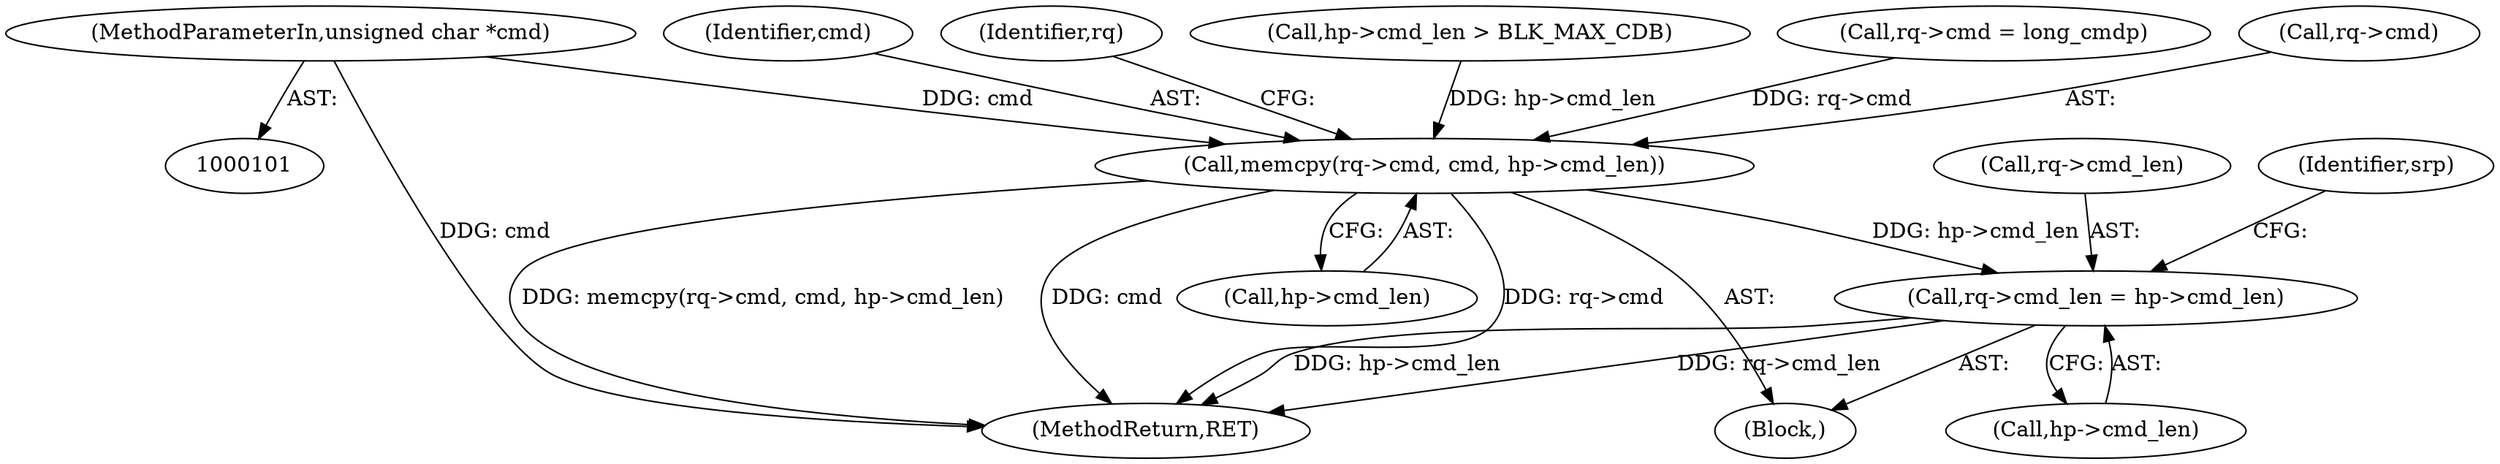 digraph "0_linux_fdc81f45e9f57858da6351836507fbcf1b7583ee@pointer" {
"1000103" [label="(MethodParameterIn,unsigned char *cmd)"];
"1000238" [label="(Call,memcpy(rq->cmd, cmd, hp->cmd_len))"];
"1000246" [label="(Call,rq->cmd_len = hp->cmd_len)"];
"1000247" [label="(Call,rq->cmd_len)"];
"1000246" [label="(Call,rq->cmd_len = hp->cmd_len)"];
"1000228" [label="(Call,hp->cmd_len > BLK_MAX_CDB)"];
"1000255" [label="(Identifier,srp)"];
"1000104" [label="(Block,)"];
"1000507" [label="(MethodReturn,RET)"];
"1000250" [label="(Call,hp->cmd_len)"];
"1000243" [label="(Call,hp->cmd_len)"];
"1000233" [label="(Call,rq->cmd = long_cmdp)"];
"1000238" [label="(Call,memcpy(rq->cmd, cmd, hp->cmd_len))"];
"1000239" [label="(Call,rq->cmd)"];
"1000103" [label="(MethodParameterIn,unsigned char *cmd)"];
"1000242" [label="(Identifier,cmd)"];
"1000248" [label="(Identifier,rq)"];
"1000103" -> "1000101"  [label="AST: "];
"1000103" -> "1000507"  [label="DDG: cmd"];
"1000103" -> "1000238"  [label="DDG: cmd"];
"1000238" -> "1000104"  [label="AST: "];
"1000238" -> "1000243"  [label="CFG: "];
"1000239" -> "1000238"  [label="AST: "];
"1000242" -> "1000238"  [label="AST: "];
"1000243" -> "1000238"  [label="AST: "];
"1000248" -> "1000238"  [label="CFG: "];
"1000238" -> "1000507"  [label="DDG: rq->cmd"];
"1000238" -> "1000507"  [label="DDG: memcpy(rq->cmd, cmd, hp->cmd_len)"];
"1000238" -> "1000507"  [label="DDG: cmd"];
"1000233" -> "1000238"  [label="DDG: rq->cmd"];
"1000228" -> "1000238"  [label="DDG: hp->cmd_len"];
"1000238" -> "1000246"  [label="DDG: hp->cmd_len"];
"1000246" -> "1000104"  [label="AST: "];
"1000246" -> "1000250"  [label="CFG: "];
"1000247" -> "1000246"  [label="AST: "];
"1000250" -> "1000246"  [label="AST: "];
"1000255" -> "1000246"  [label="CFG: "];
"1000246" -> "1000507"  [label="DDG: hp->cmd_len"];
"1000246" -> "1000507"  [label="DDG: rq->cmd_len"];
}
